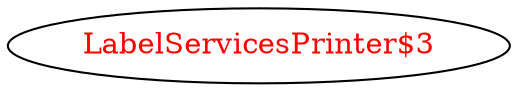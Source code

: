 digraph dependencyGraph {
 concentrate=true;
 ranksep="2.0";
 rankdir="LR"; 
 splines="ortho";
"LabelServicesPrinter$3" [fontcolor="red"];
}